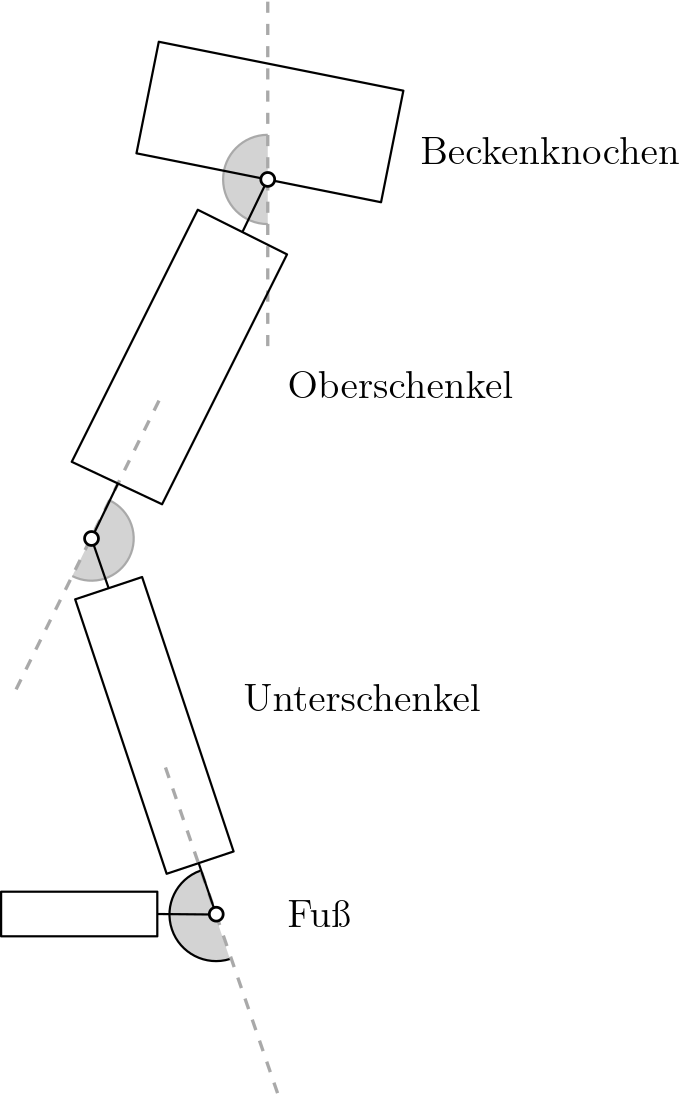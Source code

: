 <?xml version="1.0"?>
<!DOCTYPE ipe SYSTEM "ipe.dtd">
<ipe version="70212" creator="Ipe 7.2.13">
<info created="D:20200511120409" modified="D:20200602120830"/>
<ipestyle name="basic">
<symbol name="arrow/arc(spx)">
<path stroke="sym-stroke" fill="sym-stroke" pen="sym-pen">
0 0 m
-1 0.333 l
-1 -0.333 l
h
</path>
</symbol>
<symbol name="arrow/farc(spx)">
<path stroke="sym-stroke" fill="white" pen="sym-pen">
0 0 m
-1 0.333 l
-1 -0.333 l
h
</path>
</symbol>
<symbol name="arrow/ptarc(spx)">
<path stroke="sym-stroke" fill="sym-stroke" pen="sym-pen">
0 0 m
-1 0.333 l
-0.8 0 l
-1 -0.333 l
h
</path>
</symbol>
<symbol name="arrow/fptarc(spx)">
<path stroke="sym-stroke" fill="white" pen="sym-pen">
0 0 m
-1 0.333 l
-0.8 0 l
-1 -0.333 l
h
</path>
</symbol>
<symbol name="mark/circle(sx)" transformations="translations">
<path fill="sym-stroke">
0.6 0 0 0.6 0 0 e
0.4 0 0 0.4 0 0 e
</path>
</symbol>
<symbol name="mark/disk(sx)" transformations="translations">
<path fill="sym-stroke">
0.6 0 0 0.6 0 0 e
</path>
</symbol>
<symbol name="mark/fdisk(sfx)" transformations="translations">
<group>
<path fill="sym-fill">
0.5 0 0 0.5 0 0 e
</path>
<path fill="sym-stroke" fillrule="eofill">
0.6 0 0 0.6 0 0 e
0.4 0 0 0.4 0 0 e
</path>
</group>
</symbol>
<symbol name="mark/box(sx)" transformations="translations">
<path fill="sym-stroke" fillrule="eofill">
-0.6 -0.6 m
0.6 -0.6 l
0.6 0.6 l
-0.6 0.6 l
h
-0.4 -0.4 m
0.4 -0.4 l
0.4 0.4 l
-0.4 0.4 l
h
</path>
</symbol>
<symbol name="mark/square(sx)" transformations="translations">
<path fill="sym-stroke">
-0.6 -0.6 m
0.6 -0.6 l
0.6 0.6 l
-0.6 0.6 l
h
</path>
</symbol>
<symbol name="mark/fsquare(sfx)" transformations="translations">
<group>
<path fill="sym-fill">
-0.5 -0.5 m
0.5 -0.5 l
0.5 0.5 l
-0.5 0.5 l
h
</path>
<path fill="sym-stroke" fillrule="eofill">
-0.6 -0.6 m
0.6 -0.6 l
0.6 0.6 l
-0.6 0.6 l
h
-0.4 -0.4 m
0.4 -0.4 l
0.4 0.4 l
-0.4 0.4 l
h
</path>
</group>
</symbol>
<symbol name="mark/cross(sx)" transformations="translations">
<group>
<path fill="sym-stroke">
-0.43 -0.57 m
0.57 0.43 l
0.43 0.57 l
-0.57 -0.43 l
h
</path>
<path fill="sym-stroke">
-0.43 0.57 m
0.57 -0.43 l
0.43 -0.57 l
-0.57 0.43 l
h
</path>
</group>
</symbol>
<symbol name="arrow/fnormal(spx)">
<path stroke="sym-stroke" fill="white" pen="sym-pen">
0 0 m
-1 0.333 l
-1 -0.333 l
h
</path>
</symbol>
<symbol name="arrow/pointed(spx)">
<path stroke="sym-stroke" fill="sym-stroke" pen="sym-pen">
0 0 m
-1 0.333 l
-0.8 0 l
-1 -0.333 l
h
</path>
</symbol>
<symbol name="arrow/fpointed(spx)">
<path stroke="sym-stroke" fill="white" pen="sym-pen">
0 0 m
-1 0.333 l
-0.8 0 l
-1 -0.333 l
h
</path>
</symbol>
<symbol name="arrow/linear(spx)">
<path stroke="sym-stroke" pen="sym-pen">
-1 0.333 m
0 0 l
-1 -0.333 l
</path>
</symbol>
<symbol name="arrow/fdouble(spx)">
<path stroke="sym-stroke" fill="white" pen="sym-pen">
0 0 m
-1 0.333 l
-1 -0.333 l
h
-1 0 m
-2 0.333 l
-2 -0.333 l
h
</path>
</symbol>
<symbol name="arrow/double(spx)">
<path stroke="sym-stroke" fill="sym-stroke" pen="sym-pen">
0 0 m
-1 0.333 l
-1 -0.333 l
h
-1 0 m
-2 0.333 l
-2 -0.333 l
h
</path>
</symbol>
<pen name="heavier" value="0.8"/>
<pen name="fat" value="1.2"/>
<pen name="ultrafat" value="2"/>
<symbolsize name="large" value="5"/>
<symbolsize name="small" value="2"/>
<symbolsize name="tiny" value="1.1"/>
<arrowsize name="large" value="10"/>
<arrowsize name="small" value="5"/>
<arrowsize name="tiny" value="3"/>
<color name="red" value="1 0 0"/>
<color name="green" value="0 1 0"/>
<color name="blue" value="0 0 1"/>
<color name="yellow" value="1 1 0"/>
<color name="orange" value="1 0.647 0"/>
<color name="gold" value="1 0.843 0"/>
<color name="purple" value="0.627 0.125 0.941"/>
<color name="gray" value="0.745"/>
<color name="brown" value="0.647 0.165 0.165"/>
<color name="navy" value="0 0 0.502"/>
<color name="pink" value="1 0.753 0.796"/>
<color name="seagreen" value="0.18 0.545 0.341"/>
<color name="turquoise" value="0.251 0.878 0.816"/>
<color name="violet" value="0.933 0.51 0.933"/>
<color name="darkblue" value="0 0 0.545"/>
<color name="darkcyan" value="0 0.545 0.545"/>
<color name="darkgray" value="0.663"/>
<color name="darkgreen" value="0 0.392 0"/>
<color name="darkmagenta" value="0.545 0 0.545"/>
<color name="darkorange" value="1 0.549 0"/>
<color name="darkred" value="0.545 0 0"/>
<color name="lightblue" value="0.678 0.847 0.902"/>
<color name="lightcyan" value="0.878 1 1"/>
<color name="lightgray" value="0.827"/>
<color name="lightgreen" value="0.565 0.933 0.565"/>
<color name="lightyellow" value="1 1 0.878"/>
<dashstyle name="dashed" value="[4] 0"/>
<dashstyle name="dotted" value="[1 3] 0"/>
<dashstyle name="dash dotted" value="[4 2 1 2] 0"/>
<dashstyle name="dash dot dotted" value="[4 2 1 2 1 2] 0"/>
<textsize name="large" value="\large"/>
<textsize name="Large" value="\Large"/>
<textsize name="LARGE" value="\LARGE"/>
<textsize name="huge" value="\huge"/>
<textsize name="Huge" value="\Huge"/>
<textsize name="small" value="\small"/>
<textsize name="footnote" value="\footnotesize"/>
<textsize name="tiny" value="\tiny"/>
<textstyle name="center" begin="\begin{center}" end="\end{center}"/>
<textstyle name="itemize" begin="\begin{itemize}" end="\end{itemize}"/>
<textstyle name="item" begin="\begin{itemize}\item{}" end="\end{itemize}"/>
<gridsize name="4 pts" value="4"/>
<gridsize name="8 pts (~3 mm)" value="8"/>
<gridsize name="16 pts (~6 mm)" value="16"/>
<gridsize name="32 pts (~12 mm)" value="32"/>
<gridsize name="10 pts (~3.5 mm)" value="10"/>
<gridsize name="20 pts (~7 mm)" value="20"/>
<gridsize name="14 pts (~5 mm)" value="14"/>
<gridsize name="28 pts (~10 mm)" value="28"/>
<gridsize name="56 pts (~20 mm)" value="56"/>
<anglesize name="90 deg" value="90"/>
<anglesize name="60 deg" value="60"/>
<anglesize name="45 deg" value="45"/>
<anglesize name="30 deg" value="30"/>
<anglesize name="22.5 deg" value="22.5"/>
<opacity name="10%" value="0.1"/>
<opacity name="30%" value="0.3"/>
<opacity name="50%" value="0.5"/>
<opacity name="75%" value="0.75"/>
<tiling name="falling" angle="-60" step="4" width="1"/>
<tiling name="rising" angle="30" step="4" width="1"/>
</ipestyle>
<page>
<layer name="alpha"/>
<view layers="alpha" active="alpha"/>
<path layer="alpha" stroke="black" fill="lightgray" pen="heavier">
224.919 503.149 m
16.7753 0 0 16.7753 230.625 487.374 235.611 471.357 a
</path>
<path matrix="-1 0 0 1 425.226 0.697837" stroke="darkgray" dash="dashed" pen="fat">
212.821 539.622 m
171.206 418.703 l
</path>
<path matrix="-1 0 0 1 425.226 0" stroke="darkgray" fill="lightgray" pen="heavier">
232.926 636.463 m
15.1917 0 0 15.1917 239.444 622.741 246.371 609.221 a
</path>
<path matrix="-1 0 0 1 425.226 0" stroke="black" fill="lightgray" pen="heavier">
233.281 604.855 m
239.444 622.741 l
</path>
<path matrix="-1 0 0 1 425.226 0" stroke="darkgray" dash="dashed" pen="fat">
215.151 672.381 m
267.808 565.976 l
</path>
<path matrix="-1 0 0 1 425.226 0" stroke="darkgray" fill="lightgray" pen="heavier">
176 768.069 m
16.0688 0 0 -16.0688 176 752 176 735.931 a
</path>
<path matrix="-1 0 0 1 425.226 0" stroke="black" pen="heavier">
176 752 m
185.128 733.051 l
</path>
<path matrix="-0.502026 0 0 0.502026 362.307 390.368" stroke="black" pen="heavier">
128 784 m
144 704 l
319.385 739.077 l
303.385 819.077 l
h
</path>
<path matrix="-0.502026 0 0 0.502026 364.643 383.964" stroke="black" pen="heavier">
320 448 m
368 432 l
302.4 235.2 l
254.4 251.2 l
h
</path>
<path matrix="0.502026 0 0 0.502026 88.9782 383.137" stroke="black" pen="heavier">
240 224 m
240 192 l
128 192 l
128 224 l
h
</path>
<path matrix="-1 0 0 1 425.226 0" stroke="darkgray" dash="dashed" pen="fat">
176 816 m
176 688 l
176 688 l
</path>
<use matrix="-1 0 0 1 425.226 0" name="mark/fdisk(sfx)" pos="176 752" size="large" stroke="black"/>
<path matrix="-1 0 0 1 425.226 0" stroke="black" fill="lightgray" pen="heavier">
239.444 622.741 m
229.925 642.527 l
</path>
<use matrix="-1 0 0 1 425.226 0" name="mark/fdisk(sfx)" pos="239.444 622.741" size="large" stroke="black" fill="white"/>
<path matrix="-1 0 0 1 425.226 0" stroke="black" pen="heavier">
169.063 725.018 m
201.192 741.083 l
246.562 650.343 l
214.04 635.064 l
h
</path>
<path matrix="1 0 0 1 40.2822 10.8557" stroke="black" pen="heavier">
169.182 476.702 m
190.343 476.518 l
</path>
<path stroke="black" fill="lightgray" pen="heavier">
230.586 487.492 m
224.346 505.918 l
</path>
<use matrix="-1 0 0 1 420.93 10.9732" name="mark/fdisk(sfx)" pos="190.243 476.519" size="large" stroke="black" fill="white"/>
<text matrix="-1 0 0 1 541.846 -35.5785" transformations="translations" pos="237.735 793.122" stroke="black" type="label" width="93.45" height="9.963" depth="0" valign="baseline" size="Large">Beckenknochen</text>
<text matrix="-1 0 0 1 494.082 -119.803" transformations="translations" pos="237.735 793.122" stroke="black" type="label" width="81.239" height="9.963" depth="0" valign="baseline" size="Large">Oberschenkel</text>
<text matrix="-1 0 0 1 478.103 -232.517" transformations="translations" pos="237.735 793.122" stroke="black" type="label" width="85.527" height="9.963" depth="0" valign="baseline" size="Large">Unterschenkel</text>
<text matrix="-1 0 0 1 494.017 -310.198" transformations="translations" pos="237.735 793.122" stroke="black" type="label" width="22.824" height="9.963" depth="0" valign="baseline" size="Large">Fu\ss</text>
</page>
</ipe>
